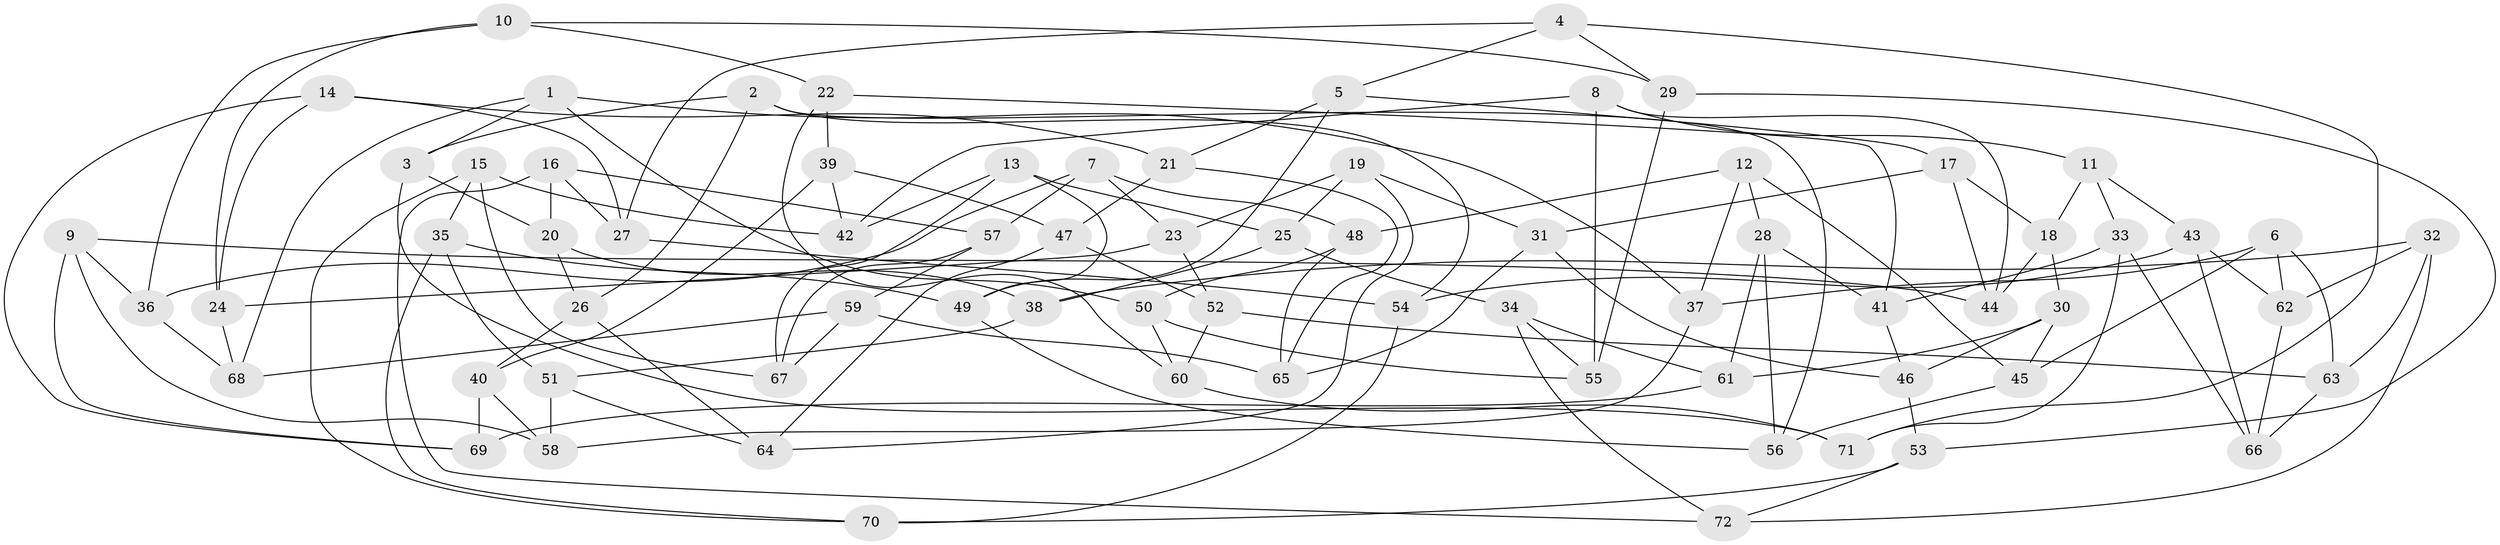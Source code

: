 // Generated by graph-tools (version 1.1) at 2025/02/03/09/25 03:02:59]
// undirected, 72 vertices, 144 edges
graph export_dot {
graph [start="1"]
  node [color=gray90,style=filled];
  1;
  2;
  3;
  4;
  5;
  6;
  7;
  8;
  9;
  10;
  11;
  12;
  13;
  14;
  15;
  16;
  17;
  18;
  19;
  20;
  21;
  22;
  23;
  24;
  25;
  26;
  27;
  28;
  29;
  30;
  31;
  32;
  33;
  34;
  35;
  36;
  37;
  38;
  39;
  40;
  41;
  42;
  43;
  44;
  45;
  46;
  47;
  48;
  49;
  50;
  51;
  52;
  53;
  54;
  55;
  56;
  57;
  58;
  59;
  60;
  61;
  62;
  63;
  64;
  65;
  66;
  67;
  68;
  69;
  70;
  71;
  72;
  1 -- 37;
  1 -- 68;
  1 -- 50;
  1 -- 3;
  2 -- 54;
  2 -- 26;
  2 -- 56;
  2 -- 3;
  3 -- 71;
  3 -- 20;
  4 -- 29;
  4 -- 71;
  4 -- 27;
  4 -- 5;
  5 -- 21;
  5 -- 17;
  5 -- 49;
  6 -- 63;
  6 -- 62;
  6 -- 37;
  6 -- 45;
  7 -- 57;
  7 -- 36;
  7 -- 23;
  7 -- 48;
  8 -- 55;
  8 -- 42;
  8 -- 11;
  8 -- 44;
  9 -- 36;
  9 -- 44;
  9 -- 69;
  9 -- 58;
  10 -- 36;
  10 -- 29;
  10 -- 22;
  10 -- 24;
  11 -- 33;
  11 -- 43;
  11 -- 18;
  12 -- 28;
  12 -- 48;
  12 -- 37;
  12 -- 45;
  13 -- 67;
  13 -- 25;
  13 -- 42;
  13 -- 49;
  14 -- 69;
  14 -- 24;
  14 -- 27;
  14 -- 21;
  15 -- 35;
  15 -- 67;
  15 -- 42;
  15 -- 70;
  16 -- 27;
  16 -- 57;
  16 -- 72;
  16 -- 20;
  17 -- 44;
  17 -- 18;
  17 -- 31;
  18 -- 30;
  18 -- 44;
  19 -- 31;
  19 -- 23;
  19 -- 25;
  19 -- 64;
  20 -- 38;
  20 -- 26;
  21 -- 65;
  21 -- 47;
  22 -- 60;
  22 -- 39;
  22 -- 41;
  23 -- 24;
  23 -- 52;
  24 -- 68;
  25 -- 34;
  25 -- 38;
  26 -- 40;
  26 -- 64;
  27 -- 54;
  28 -- 56;
  28 -- 41;
  28 -- 61;
  29 -- 53;
  29 -- 55;
  30 -- 61;
  30 -- 45;
  30 -- 46;
  31 -- 65;
  31 -- 46;
  32 -- 63;
  32 -- 72;
  32 -- 38;
  32 -- 62;
  33 -- 41;
  33 -- 66;
  33 -- 71;
  34 -- 72;
  34 -- 61;
  34 -- 55;
  35 -- 51;
  35 -- 70;
  35 -- 49;
  36 -- 68;
  37 -- 58;
  38 -- 51;
  39 -- 42;
  39 -- 47;
  39 -- 40;
  40 -- 69;
  40 -- 58;
  41 -- 46;
  43 -- 54;
  43 -- 66;
  43 -- 62;
  45 -- 56;
  46 -- 53;
  47 -- 64;
  47 -- 52;
  48 -- 65;
  48 -- 50;
  49 -- 56;
  50 -- 60;
  50 -- 55;
  51 -- 64;
  51 -- 58;
  52 -- 63;
  52 -- 60;
  53 -- 70;
  53 -- 72;
  54 -- 70;
  57 -- 67;
  57 -- 59;
  59 -- 67;
  59 -- 68;
  59 -- 65;
  60 -- 71;
  61 -- 69;
  62 -- 66;
  63 -- 66;
}
